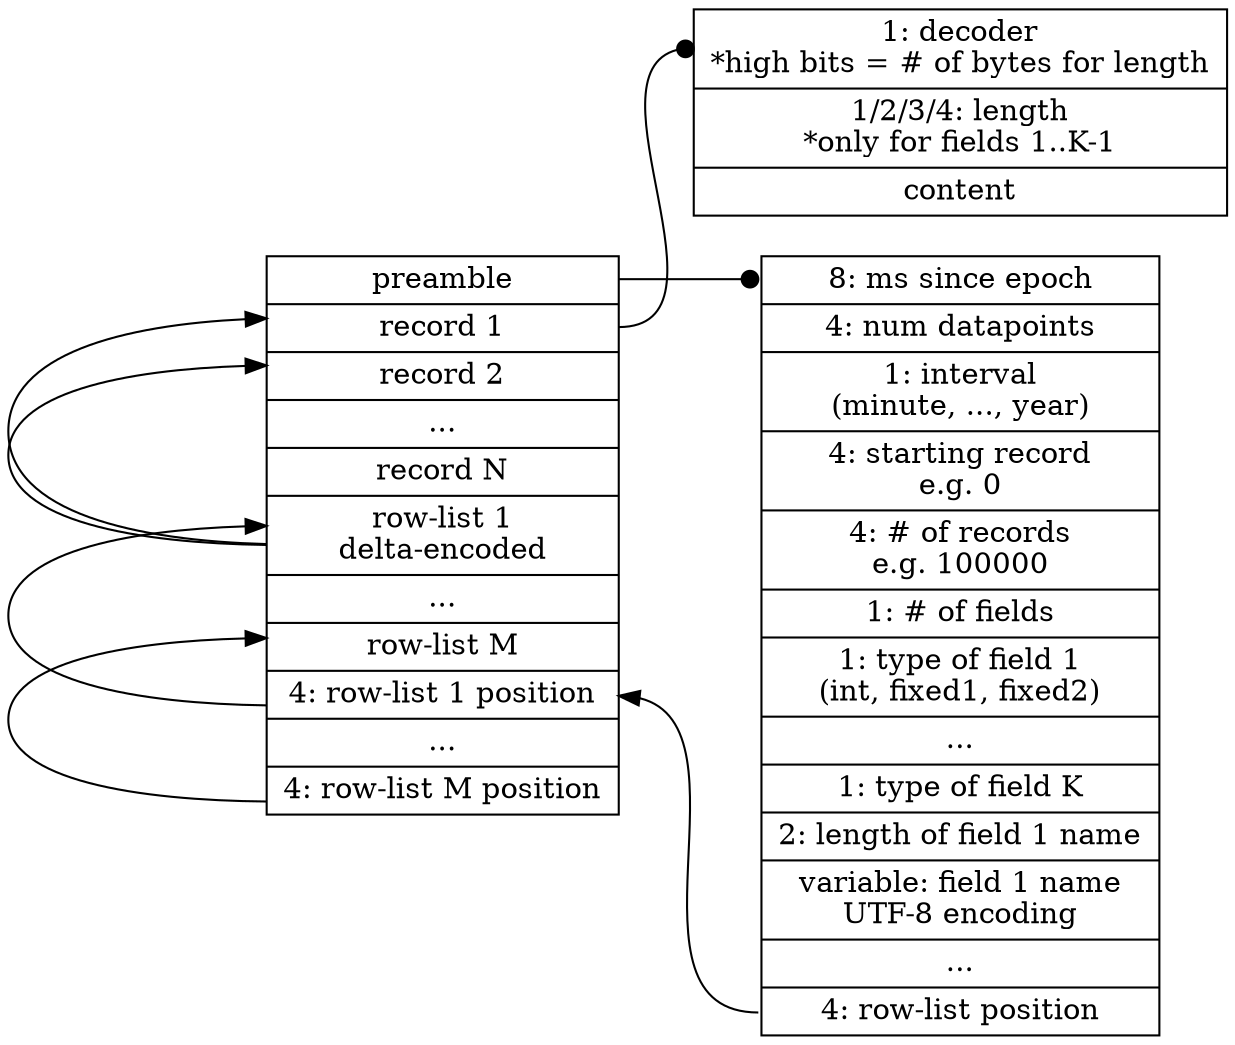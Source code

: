 digraph structs {
  node [shape=record];
  rankdir=LR;

  composite [ label ="<preamble> preamble |
  <record1> record 1 |
  <record2> record 2 |
  ... |
  record N |
  <rowlist1> row-list 1\ndelta-encoded |
  ... |
  <rowlistm> row-list M |
  <rowlistpos> 4: row-list 1 position |
  ... |
  <rowlistposm> 4: row-list M position

  " ];

  preamble [ label="<epoch> 8: ms since epoch |
  4: num datapoints |
  1: interval\n(minute, ..., year) |
  4: starting record\ne.g. 0 |
  4: # of records\ne.g. 100000 |
  1: # of fields |
  1: type of field 1\n(int, fixed1, fixed2) |
  ... |
  1: type of field K |
  2: length of field 1 name |
  variable: field 1 name\nUTF-8 encoding |
  ... |
  <rowlistpos> 4: row-list position
  " ];

  record [ label = "<decoder>1: decoder\n*high bits = # of bytes for length |
  1/2/3/4: length\n*only for fields 1..K-1 |
  content
  " ];

  composite:preamble -> preamble:epoch [arrowhead=dot];

  preamble:rowlistpos -> composite:rowlistpos;

  composite:rowlistpos -> composite:rowlist1;
  composite:rowlistposm -> composite:rowlistm;

  composite:record1 -> record:decoder [arrowhead=dot];
  composite:rowlist1 -> composite:record1;
  composite:rowlist1 -> composite:record2;
}
